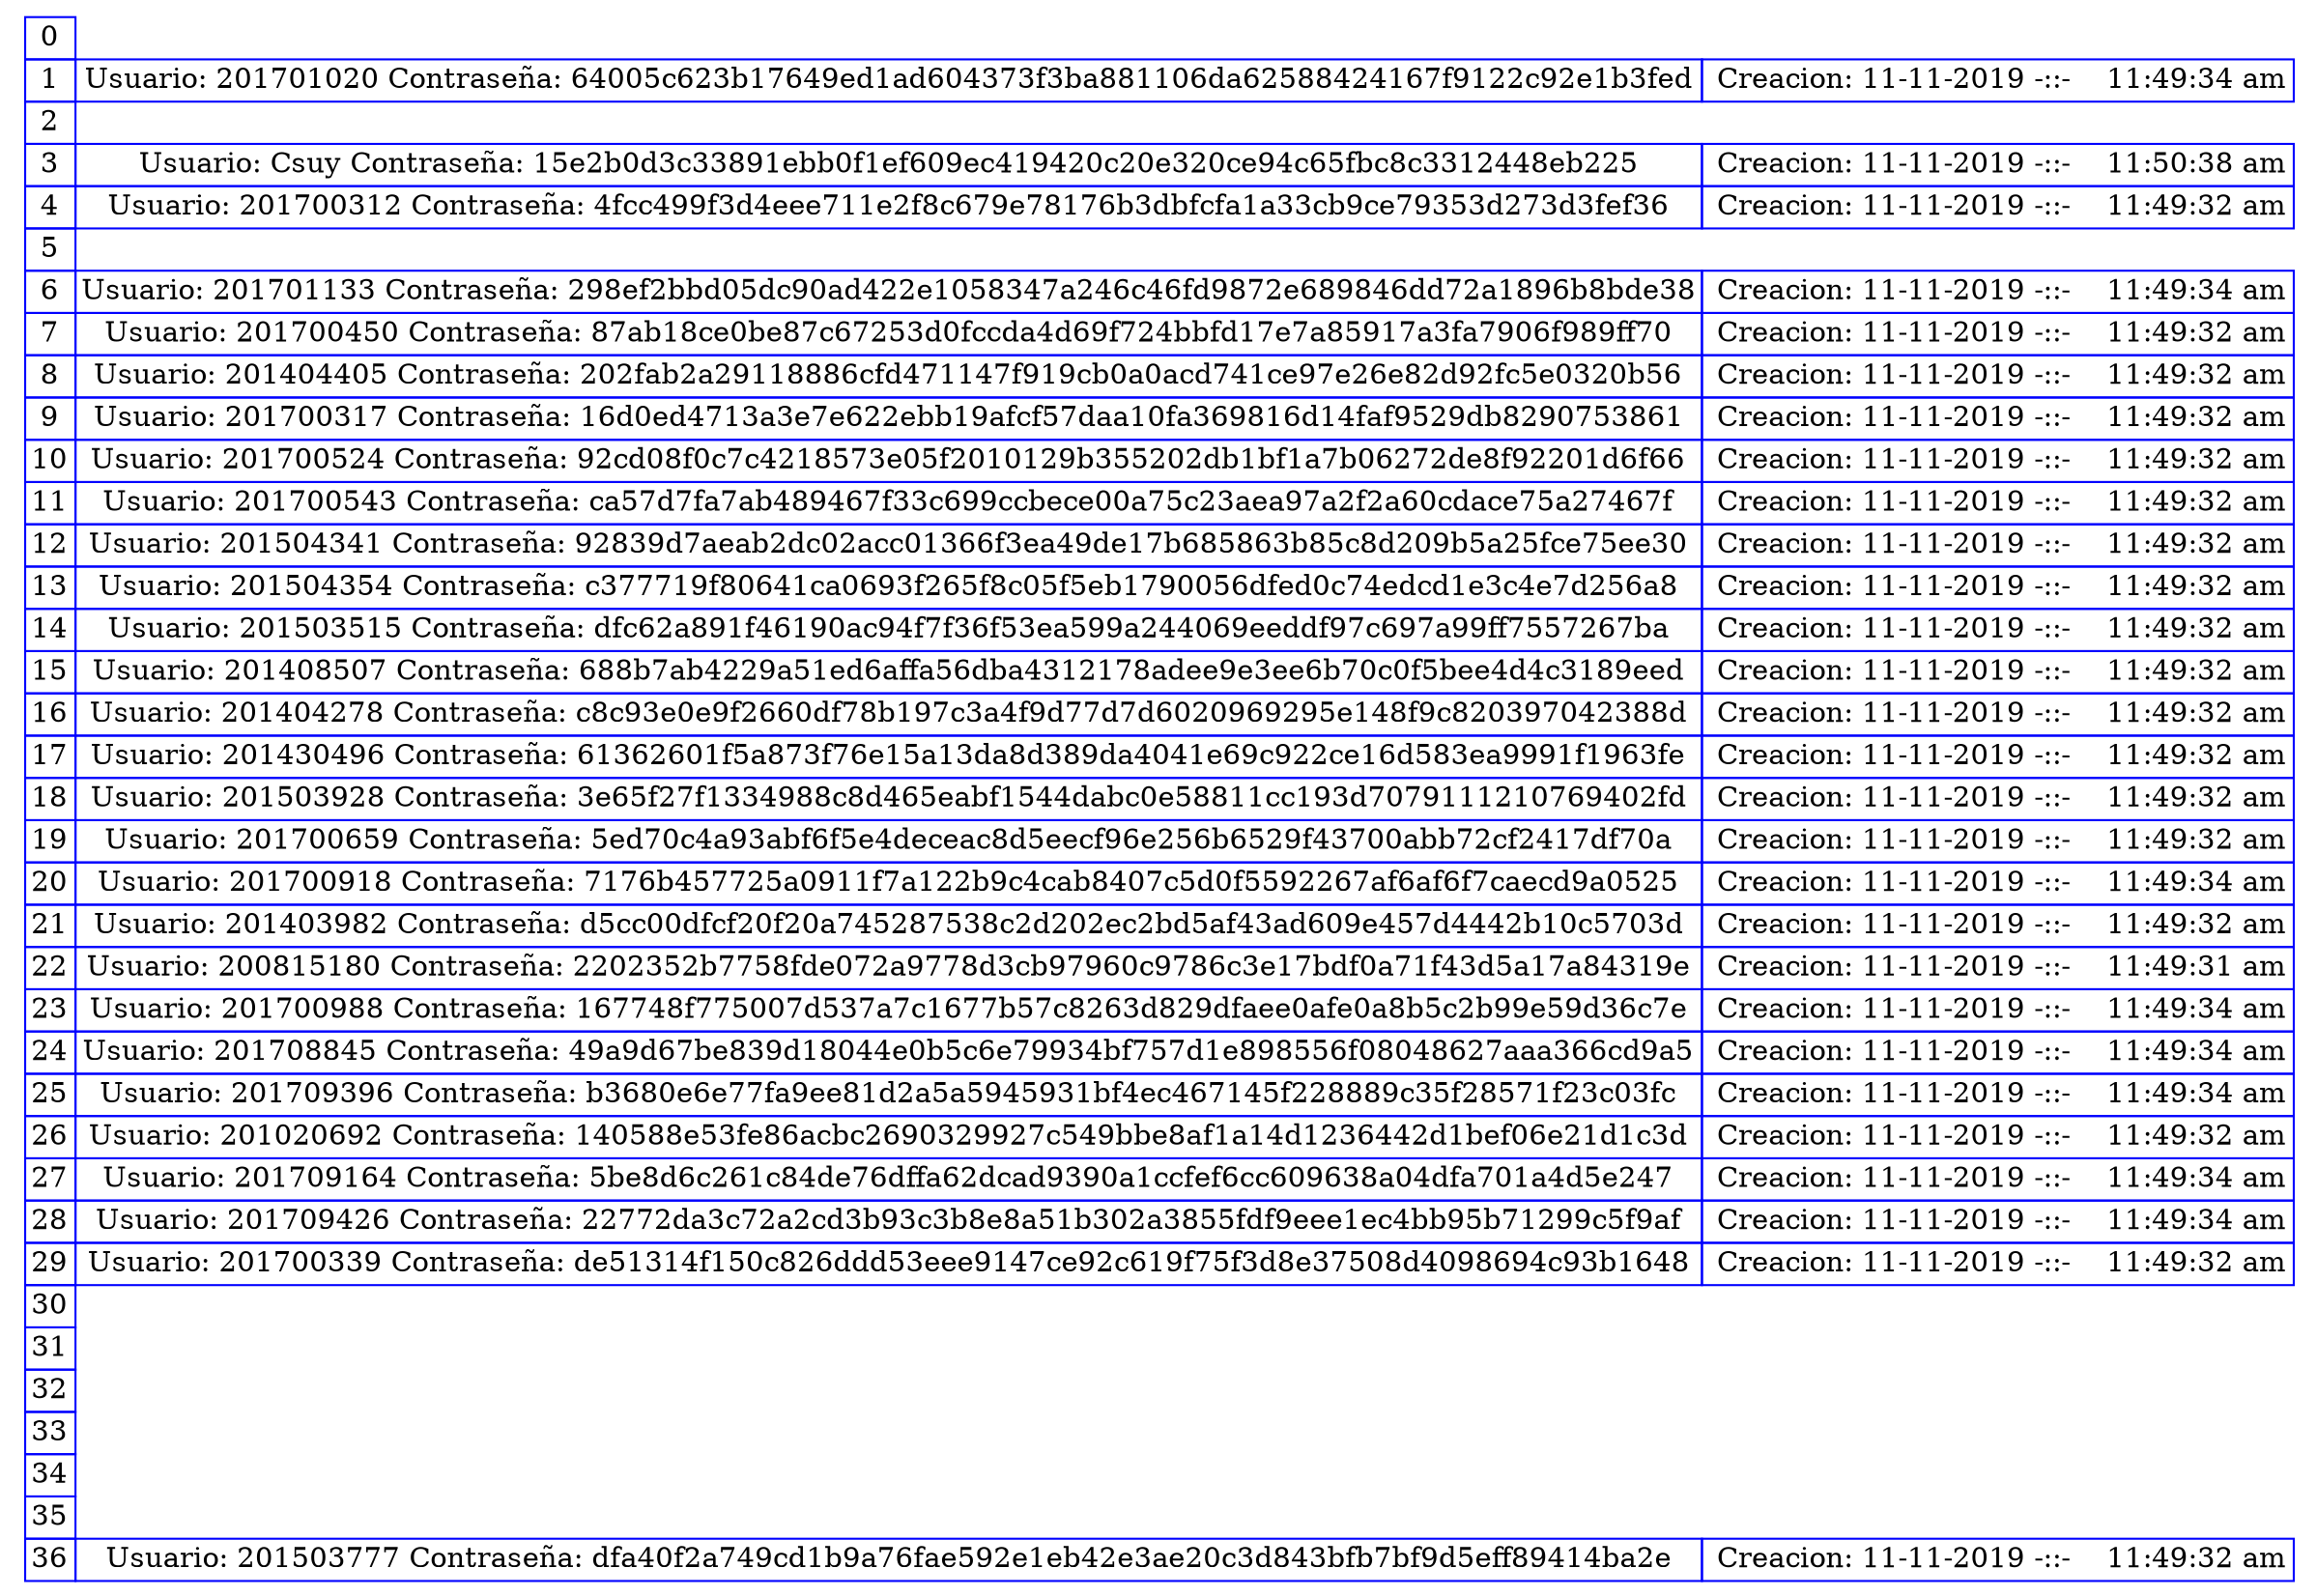 digraph guia{ 
tbl [
shape=plaintext
label=<
<table border='0' cellborder='1' color='blue' cellspacing='0'>
<tr><td>0</td></tr> 
<tr><td>1</td><td>Usuario: 201701020 Contraseña: 64005c623b17649ed1ad604373f3ba881106da62588424167f9122c92e1b3fed</td><td> Creacion: 11-11-2019 -::-    11:49:34 am</td></tr> 
<tr><td>2</td></tr> 
<tr><td>3</td><td>Usuario: Csuy Contraseña: 15e2b0d3c33891ebb0f1ef609ec419420c20e320ce94c65fbc8c3312448eb225</td><td> Creacion: 11-11-2019 -::-    11:50:38 am</td></tr> 
<tr><td>4</td><td>Usuario: 201700312 Contraseña: 4fcc499f3d4eee711e2f8c679e78176b3dbfcfa1a33cb9ce79353d273d3fef36</td><td> Creacion: 11-11-2019 -::-    11:49:32 am</td></tr> 
<tr><td>5</td></tr> 
<tr><td>6</td><td>Usuario: 201701133 Contraseña: 298ef2bbd05dc90ad422e1058347a246c46fd9872e689846dd72a1896b8bde38</td><td> Creacion: 11-11-2019 -::-    11:49:34 am</td></tr> 
<tr><td>7</td><td>Usuario: 201700450 Contraseña: 87ab18ce0be87c67253d0fccda4d69f724bbfd17e7a85917a3fa7906f989ff70</td><td> Creacion: 11-11-2019 -::-    11:49:32 am</td></tr> 
<tr><td>8</td><td>Usuario: 201404405 Contraseña: 202fab2a29118886cfd471147f919cb0a0acd741ce97e26e82d92fc5e0320b56</td><td> Creacion: 11-11-2019 -::-    11:49:32 am</td></tr> 
<tr><td>9</td><td>Usuario: 201700317 Contraseña: 16d0ed4713a3e7e622ebb19afcf57daa10fa369816d14faf9529db8290753861</td><td> Creacion: 11-11-2019 -::-    11:49:32 am</td></tr> 
<tr><td>10</td><td>Usuario: 201700524 Contraseña: 92cd08f0c7c4218573e05f2010129b355202db1bf1a7b06272de8f92201d6f66</td><td> Creacion: 11-11-2019 -::-    11:49:32 am</td></tr> 
<tr><td>11</td><td>Usuario: 201700543 Contraseña: ca57d7fa7ab489467f33c699ccbece00a75c23aea97a2f2a60cdace75a27467f</td><td> Creacion: 11-11-2019 -::-    11:49:32 am</td></tr> 
<tr><td>12</td><td>Usuario: 201504341 Contraseña: 92839d7aeab2dc02acc01366f3ea49de17b685863b85c8d209b5a25fce75ee30</td><td> Creacion: 11-11-2019 -::-    11:49:32 am</td></tr> 
<tr><td>13</td><td>Usuario: 201504354 Contraseña: c377719f80641ca0693f265f8c05f5eb1790056dfed0c74edcd1e3c4e7d256a8</td><td> Creacion: 11-11-2019 -::-    11:49:32 am</td></tr> 
<tr><td>14</td><td>Usuario: 201503515 Contraseña: dfc62a891f46190ac94f7f36f53ea599a244069eeddf97c697a99ff7557267ba</td><td> Creacion: 11-11-2019 -::-    11:49:32 am</td></tr> 
<tr><td>15</td><td>Usuario: 201408507 Contraseña: 688b7ab4229a51ed6affa56dba4312178adee9e3ee6b70c0f5bee4d4c3189eed</td><td> Creacion: 11-11-2019 -::-    11:49:32 am</td></tr> 
<tr><td>16</td><td>Usuario: 201404278 Contraseña: c8c93e0e9f2660df78b197c3a4f9d77d7d6020969295e148f9c820397042388d</td><td> Creacion: 11-11-2019 -::-    11:49:32 am</td></tr> 
<tr><td>17</td><td>Usuario: 201430496 Contraseña: 61362601f5a873f76e15a13da8d389da4041e69c922ce16d583ea9991f1963fe</td><td> Creacion: 11-11-2019 -::-    11:49:32 am</td></tr> 
<tr><td>18</td><td>Usuario: 201503928 Contraseña: 3e65f27f1334988c8d465eabf1544dabc0e58811cc193d7079111210769402fd</td><td> Creacion: 11-11-2019 -::-    11:49:32 am</td></tr> 
<tr><td>19</td><td>Usuario: 201700659 Contraseña: 5ed70c4a93abf6f5e4deceac8d5eecf96e256b6529f43700abb72cf2417df70a</td><td> Creacion: 11-11-2019 -::-    11:49:32 am</td></tr> 
<tr><td>20</td><td>Usuario: 201700918 Contraseña: 7176b457725a0911f7a122b9c4cab8407c5d0f5592267af6af6f7caecd9a0525</td><td> Creacion: 11-11-2019 -::-    11:49:34 am</td></tr> 
<tr><td>21</td><td>Usuario: 201403982 Contraseña: d5cc00dfcf20f20a745287538c2d202ec2bd5af43ad609e457d4442b10c5703d</td><td> Creacion: 11-11-2019 -::-    11:49:32 am</td></tr> 
<tr><td>22</td><td>Usuario: 200815180 Contraseña: 2202352b7758fde072a9778d3cb97960c9786c3e17bdf0a71f43d5a17a84319e</td><td> Creacion: 11-11-2019 -::-    11:49:31 am</td></tr> 
<tr><td>23</td><td>Usuario: 201700988 Contraseña: 167748f775007d537a7c1677b57c8263d829dfaee0afe0a8b5c2b99e59d36c7e</td><td> Creacion: 11-11-2019 -::-    11:49:34 am</td></tr> 
<tr><td>24</td><td>Usuario: 201708845 Contraseña: 49a9d67be839d18044e0b5c6e79934bf757d1e898556f08048627aaa366cd9a5</td><td> Creacion: 11-11-2019 -::-    11:49:34 am</td></tr> 
<tr><td>25</td><td>Usuario: 201709396 Contraseña: b3680e6e77fa9ee81d2a5a5945931bf4ec467145f228889c35f28571f23c03fc</td><td> Creacion: 11-11-2019 -::-    11:49:34 am</td></tr> 
<tr><td>26</td><td>Usuario: 201020692 Contraseña: 140588e53fe86acbc2690329927c549bbe8af1a14d1236442d1bef06e21d1c3d</td><td> Creacion: 11-11-2019 -::-    11:49:32 am</td></tr> 
<tr><td>27</td><td>Usuario: 201709164 Contraseña: 5be8d6c261c84de76dffa62dcad9390a1ccfef6cc609638a04dfa701a4d5e247</td><td> Creacion: 11-11-2019 -::-    11:49:34 am</td></tr> 
<tr><td>28</td><td>Usuario: 201709426 Contraseña: 22772da3c72a2cd3b93c3b8e8a51b302a3855fdf9eee1ec4bb95b71299c5f9af</td><td> Creacion: 11-11-2019 -::-    11:49:34 am</td></tr> 
<tr><td>29</td><td>Usuario: 201700339 Contraseña: de51314f150c826ddd53eee9147ce92c619f75f3d8e37508d4098694c93b1648</td><td> Creacion: 11-11-2019 -::-    11:49:32 am</td></tr> 
<tr><td>30</td></tr> 
<tr><td>31</td></tr> 
<tr><td>32</td></tr> 
<tr><td>33</td></tr> 
<tr><td>34</td></tr> 
<tr><td>35</td></tr> 
<tr><td>36</td><td>Usuario: 201503777 Contraseña: dfa40f2a749cd1b9a76fae592e1eb42e3ae20c3d843bfb7bf9d5eff89414ba2e</td><td> Creacion: 11-11-2019 -::-    11:49:32 am</td></tr> 

</table>
>];
}